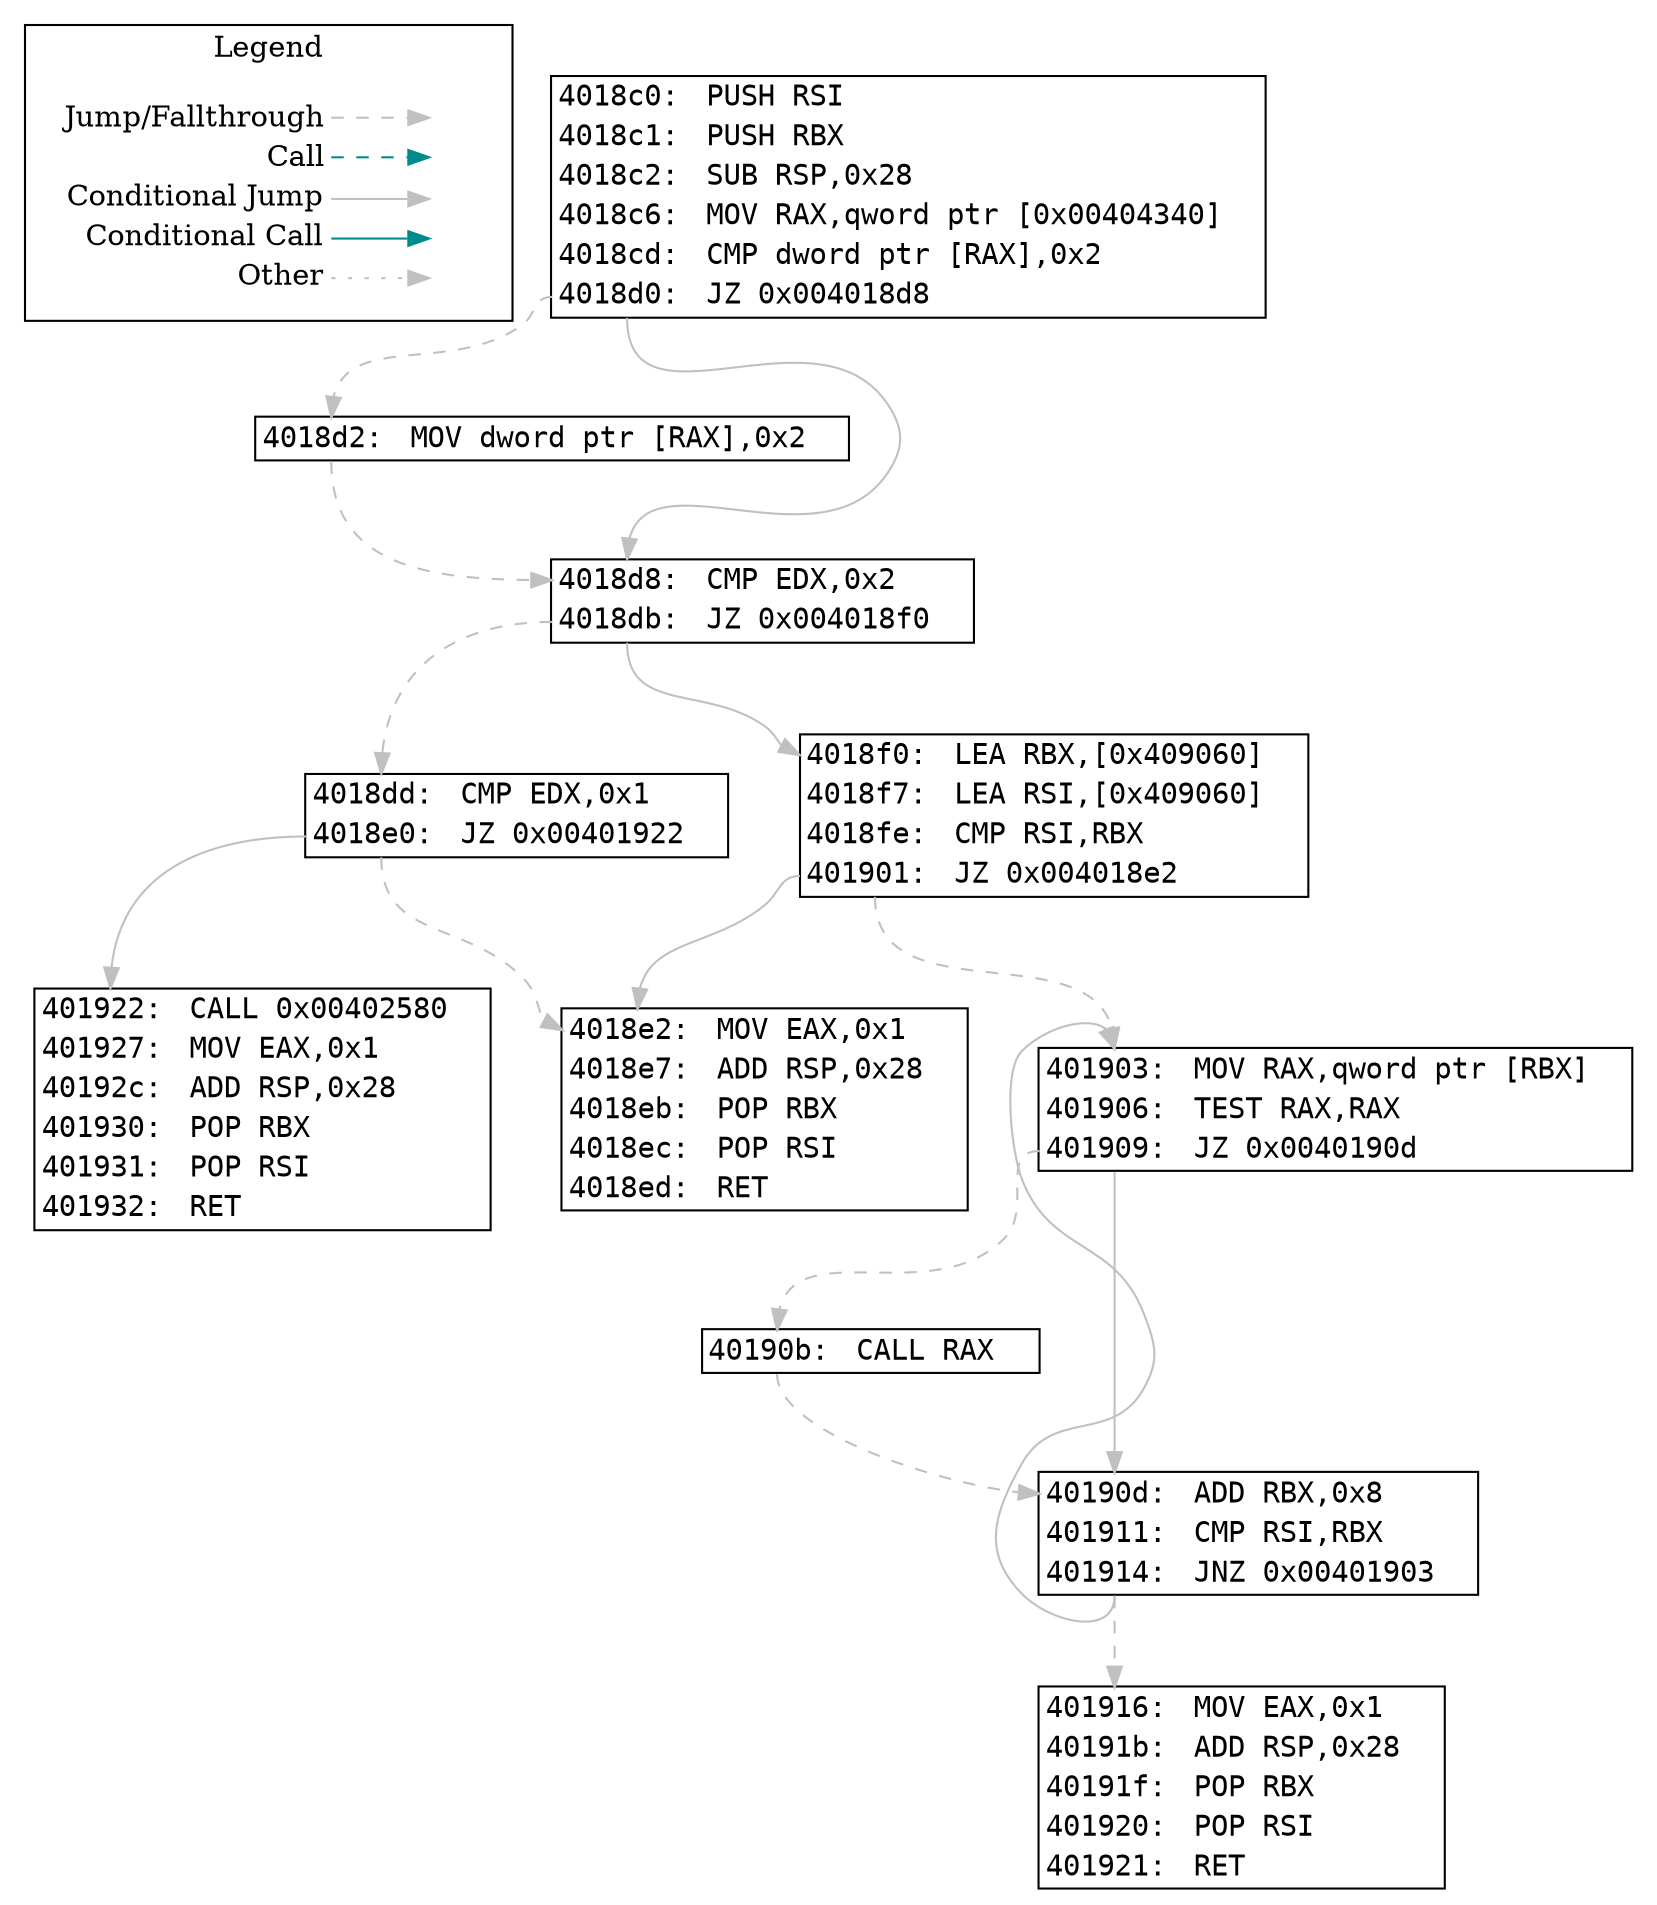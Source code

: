 digraph "func 0x4018c0" {
  newrank=true;
  // Flow Type Legend
  subgraph cluster_01 { 
    rank=same;
    node [shape=plaintext]
    label = "Legend";
    key [label=<<table border="0" cellpadding="2" cellspacing="0" cellborder="0">
                  <tr><td align="right" port="i1">Jump/Fallthrough</td></tr>
                  <tr><td align="right" port="i2">Call</td></tr>
                  <tr><td align="right" port="i3">Conditional Jump</td></tr>
                  <tr><td align="right" port="i4">Conditional Call</td></tr>
                  <tr><td align="right" port="i5">Other</td></tr>
               </table>>];
    key2 [label=<<table border="0" cellpadding="2" cellspacing="0" cellborder="0">
                   <tr><td port="i1">&nbsp;</td></tr>
                   <tr><td port="i2">&nbsp;</td></tr>
                   <tr><td port="i3">&nbsp;</td></tr>
                   <tr><td port="i4">&nbsp;</td></tr>
                   <tr><td port="i5">&nbsp;</td></tr>
                </table>>];
    key:i1:e -> key2:i1:w [color=gray style=dashed];
    key:i2:e -> key2:i2:w [color=cyan4 style=dashed];
    key:i3:e -> key2:i3:w [color=gray];
    key:i4:e -> key2:i4:w [color=cyan4];
    key:i5:e -> key2:i5:w [color=gray style=dotted];
  }
  bb_4018c0 [shape=plaintext label=<
    <TABLE BORDER="1" CELLBORDER="0" CELLSPACING="0">
      <TR>
        <TD PORT="insn_4018c0" ALIGN="RIGHT"><FONT FACE="monospace">4018c0: </FONT></TD>
        <TD ALIGN="LEFT"><FONT FACE="monospace">PUSH RSI</FONT></TD>
        <TD>&nbsp;&nbsp;&nbsp;</TD> // for spacing
      </TR>
      <TR>
        <TD PORT="insn_4018c1" ALIGN="RIGHT"><FONT FACE="monospace">4018c1: </FONT></TD>
        <TD ALIGN="LEFT"><FONT FACE="monospace">PUSH RBX</FONT></TD>
        <TD>&nbsp;&nbsp;&nbsp;</TD> // for spacing
      </TR>
      <TR>
        <TD PORT="insn_4018c2" ALIGN="RIGHT"><FONT FACE="monospace">4018c2: </FONT></TD>
        <TD ALIGN="LEFT"><FONT FACE="monospace">SUB RSP,0x28</FONT></TD>
        <TD>&nbsp;&nbsp;&nbsp;</TD> // for spacing
      </TR>
      <TR>
        <TD PORT="insn_4018c6" ALIGN="RIGHT"><FONT FACE="monospace">4018c6: </FONT></TD>
        <TD ALIGN="LEFT"><FONT FACE="monospace">MOV RAX,qword ptr [0x00404340]</FONT></TD>
        <TD>&nbsp;&nbsp;&nbsp;</TD> // for spacing
      </TR>
      <TR>
        <TD PORT="insn_4018cd" ALIGN="RIGHT"><FONT FACE="monospace">4018cd: </FONT></TD>
        <TD ALIGN="LEFT"><FONT FACE="monospace">CMP dword ptr [RAX],0x2</FONT></TD>
        <TD>&nbsp;&nbsp;&nbsp;</TD> // for spacing
      </TR>
      <TR>
        <TD PORT="insn_4018d0" ALIGN="RIGHT"><FONT FACE="monospace">4018d0: </FONT></TD>
        <TD ALIGN="LEFT"><FONT FACE="monospace">JZ 0x004018d8</FONT></TD>
        <TD>&nbsp;&nbsp;&nbsp;</TD> // for spacing
      </TR>
    </TABLE>>];
  bb_4018d2 [shape=plaintext label=<
    <TABLE BORDER="1" CELLBORDER="0" CELLSPACING="0">
      <TR>
        <TD PORT="insn_4018d2" ALIGN="RIGHT"><FONT FACE="monospace">4018d2: </FONT></TD>
        <TD ALIGN="LEFT"><FONT FACE="monospace">MOV dword ptr [RAX],0x2</FONT></TD>
        <TD>&nbsp;&nbsp;&nbsp;</TD> // for spacing
      </TR>
    </TABLE>>];
  bb_4018d8 [shape=plaintext label=<
    <TABLE BORDER="1" CELLBORDER="0" CELLSPACING="0">
      <TR>
        <TD PORT="insn_4018d8" ALIGN="RIGHT"><FONT FACE="monospace">4018d8: </FONT></TD>
        <TD ALIGN="LEFT"><FONT FACE="monospace">CMP EDX,0x2</FONT></TD>
        <TD>&nbsp;&nbsp;&nbsp;</TD> // for spacing
      </TR>
      <TR>
        <TD PORT="insn_4018db" ALIGN="RIGHT"><FONT FACE="monospace">4018db: </FONT></TD>
        <TD ALIGN="LEFT"><FONT FACE="monospace">JZ 0x004018f0</FONT></TD>
        <TD>&nbsp;&nbsp;&nbsp;</TD> // for spacing
      </TR>
    </TABLE>>];
  bb_4018dd [shape=plaintext label=<
    <TABLE BORDER="1" CELLBORDER="0" CELLSPACING="0">
      <TR>
        <TD PORT="insn_4018dd" ALIGN="RIGHT"><FONT FACE="monospace">4018dd: </FONT></TD>
        <TD ALIGN="LEFT"><FONT FACE="monospace">CMP EDX,0x1</FONT></TD>
        <TD>&nbsp;&nbsp;&nbsp;</TD> // for spacing
      </TR>
      <TR>
        <TD PORT="insn_4018e0" ALIGN="RIGHT"><FONT FACE="monospace">4018e0: </FONT></TD>
        <TD ALIGN="LEFT"><FONT FACE="monospace">JZ 0x00401922</FONT></TD>
        <TD>&nbsp;&nbsp;&nbsp;</TD> // for spacing
      </TR>
    </TABLE>>];
  bb_4018e2 [shape=plaintext label=<
    <TABLE BORDER="1" CELLBORDER="0" CELLSPACING="0">
      <TR>
        <TD PORT="insn_4018e2" ALIGN="RIGHT"><FONT FACE="monospace">4018e2: </FONT></TD>
        <TD ALIGN="LEFT"><FONT FACE="monospace">MOV EAX,0x1</FONT></TD>
        <TD>&nbsp;&nbsp;&nbsp;</TD> // for spacing
      </TR>
      <TR>
        <TD PORT="insn_4018e7" ALIGN="RIGHT"><FONT FACE="monospace">4018e7: </FONT></TD>
        <TD ALIGN="LEFT"><FONT FACE="monospace">ADD RSP,0x28</FONT></TD>
        <TD>&nbsp;&nbsp;&nbsp;</TD> // for spacing
      </TR>
      <TR>
        <TD PORT="insn_4018eb" ALIGN="RIGHT"><FONT FACE="monospace">4018eb: </FONT></TD>
        <TD ALIGN="LEFT"><FONT FACE="monospace">POP RBX</FONT></TD>
        <TD>&nbsp;&nbsp;&nbsp;</TD> // for spacing
      </TR>
      <TR>
        <TD PORT="insn_4018ec" ALIGN="RIGHT"><FONT FACE="monospace">4018ec: </FONT></TD>
        <TD ALIGN="LEFT"><FONT FACE="monospace">POP RSI</FONT></TD>
        <TD>&nbsp;&nbsp;&nbsp;</TD> // for spacing
      </TR>
      <TR>
        <TD PORT="insn_4018ed" ALIGN="RIGHT"><FONT FACE="monospace">4018ed: </FONT></TD>
        <TD ALIGN="LEFT"><FONT FACE="monospace">RET</FONT></TD>
        <TD>&nbsp;&nbsp;&nbsp;</TD> // for spacing
      </TR>
    </TABLE>>];
  bb_4018f0 [shape=plaintext label=<
    <TABLE BORDER="1" CELLBORDER="0" CELLSPACING="0">
      <TR>
        <TD PORT="insn_4018f0" ALIGN="RIGHT"><FONT FACE="monospace">4018f0: </FONT></TD>
        <TD ALIGN="LEFT"><FONT FACE="monospace">LEA RBX,[0x409060]</FONT></TD>
        <TD>&nbsp;&nbsp;&nbsp;</TD> // for spacing
      </TR>
      <TR>
        <TD PORT="insn_4018f7" ALIGN="RIGHT"><FONT FACE="monospace">4018f7: </FONT></TD>
        <TD ALIGN="LEFT"><FONT FACE="monospace">LEA RSI,[0x409060]</FONT></TD>
        <TD>&nbsp;&nbsp;&nbsp;</TD> // for spacing
      </TR>
      <TR>
        <TD PORT="insn_4018fe" ALIGN="RIGHT"><FONT FACE="monospace">4018fe: </FONT></TD>
        <TD ALIGN="LEFT"><FONT FACE="monospace">CMP RSI,RBX</FONT></TD>
        <TD>&nbsp;&nbsp;&nbsp;</TD> // for spacing
      </TR>
      <TR>
        <TD PORT="insn_401901" ALIGN="RIGHT"><FONT FACE="monospace">401901: </FONT></TD>
        <TD ALIGN="LEFT"><FONT FACE="monospace">JZ 0x004018e2</FONT></TD>
        <TD>&nbsp;&nbsp;&nbsp;</TD> // for spacing
      </TR>
    </TABLE>>];
  bb_401903 [shape=plaintext label=<
    <TABLE BORDER="1" CELLBORDER="0" CELLSPACING="0">
      <TR>
        <TD PORT="insn_401903" ALIGN="RIGHT"><FONT FACE="monospace">401903: </FONT></TD>
        <TD ALIGN="LEFT"><FONT FACE="monospace">MOV RAX,qword ptr [RBX]</FONT></TD>
        <TD>&nbsp;&nbsp;&nbsp;</TD> // for spacing
      </TR>
      <TR>
        <TD PORT="insn_401906" ALIGN="RIGHT"><FONT FACE="monospace">401906: </FONT></TD>
        <TD ALIGN="LEFT"><FONT FACE="monospace">TEST RAX,RAX</FONT></TD>
        <TD>&nbsp;&nbsp;&nbsp;</TD> // for spacing
      </TR>
      <TR>
        <TD PORT="insn_401909" ALIGN="RIGHT"><FONT FACE="monospace">401909: </FONT></TD>
        <TD ALIGN="LEFT"><FONT FACE="monospace">JZ 0x0040190d</FONT></TD>
        <TD>&nbsp;&nbsp;&nbsp;</TD> // for spacing
      </TR>
    </TABLE>>];
  bb_40190b [shape=plaintext label=<
    <TABLE BORDER="1" CELLBORDER="0" CELLSPACING="0">
      <TR>
        <TD PORT="insn_40190b" ALIGN="RIGHT"><FONT FACE="monospace">40190b: </FONT></TD>
        <TD ALIGN="LEFT"><FONT FACE="monospace">CALL RAX</FONT></TD>
        <TD>&nbsp;&nbsp;&nbsp;</TD> // for spacing
      </TR>
    </TABLE>>];
  bb_40190d [shape=plaintext label=<
    <TABLE BORDER="1" CELLBORDER="0" CELLSPACING="0">
      <TR>
        <TD PORT="insn_40190d" ALIGN="RIGHT"><FONT FACE="monospace">40190d: </FONT></TD>
        <TD ALIGN="LEFT"><FONT FACE="monospace">ADD RBX,0x8</FONT></TD>
        <TD>&nbsp;&nbsp;&nbsp;</TD> // for spacing
      </TR>
      <TR>
        <TD PORT="insn_401911" ALIGN="RIGHT"><FONT FACE="monospace">401911: </FONT></TD>
        <TD ALIGN="LEFT"><FONT FACE="monospace">CMP RSI,RBX</FONT></TD>
        <TD>&nbsp;&nbsp;&nbsp;</TD> // for spacing
      </TR>
      <TR>
        <TD PORT="insn_401914" ALIGN="RIGHT"><FONT FACE="monospace">401914: </FONT></TD>
        <TD ALIGN="LEFT"><FONT FACE="monospace">JNZ 0x00401903</FONT></TD>
        <TD>&nbsp;&nbsp;&nbsp;</TD> // for spacing
      </TR>
    </TABLE>>];
  bb_401916 [shape=plaintext label=<
    <TABLE BORDER="1" CELLBORDER="0" CELLSPACING="0">
      <TR>
        <TD PORT="insn_401916" ALIGN="RIGHT"><FONT FACE="monospace">401916: </FONT></TD>
        <TD ALIGN="LEFT"><FONT FACE="monospace">MOV EAX,0x1</FONT></TD>
        <TD>&nbsp;&nbsp;&nbsp;</TD> // for spacing
      </TR>
      <TR>
        <TD PORT="insn_40191b" ALIGN="RIGHT"><FONT FACE="monospace">40191b: </FONT></TD>
        <TD ALIGN="LEFT"><FONT FACE="monospace">ADD RSP,0x28</FONT></TD>
        <TD>&nbsp;&nbsp;&nbsp;</TD> // for spacing
      </TR>
      <TR>
        <TD PORT="insn_40191f" ALIGN="RIGHT"><FONT FACE="monospace">40191f: </FONT></TD>
        <TD ALIGN="LEFT"><FONT FACE="monospace">POP RBX</FONT></TD>
        <TD>&nbsp;&nbsp;&nbsp;</TD> // for spacing
      </TR>
      <TR>
        <TD PORT="insn_401920" ALIGN="RIGHT"><FONT FACE="monospace">401920: </FONT></TD>
        <TD ALIGN="LEFT"><FONT FACE="monospace">POP RSI</FONT></TD>
        <TD>&nbsp;&nbsp;&nbsp;</TD> // for spacing
      </TR>
      <TR>
        <TD PORT="insn_401921" ALIGN="RIGHT"><FONT FACE="monospace">401921: </FONT></TD>
        <TD ALIGN="LEFT"><FONT FACE="monospace">RET</FONT></TD>
        <TD>&nbsp;&nbsp;&nbsp;</TD> // for spacing
      </TR>
    </TABLE>>];
  bb_401922 [shape=plaintext label=<
    <TABLE BORDER="1" CELLBORDER="0" CELLSPACING="0">
      <TR>
        <TD PORT="insn_401922" ALIGN="RIGHT"><FONT FACE="monospace">401922: </FONT></TD>
        <TD ALIGN="LEFT"><FONT FACE="monospace">CALL 0x00402580</FONT></TD>
        <TD>&nbsp;&nbsp;&nbsp;</TD> // for spacing
      </TR>
      <TR>
        <TD PORT="insn_401927" ALIGN="RIGHT"><FONT FACE="monospace">401927: </FONT></TD>
        <TD ALIGN="LEFT"><FONT FACE="monospace">MOV EAX,0x1</FONT></TD>
        <TD>&nbsp;&nbsp;&nbsp;</TD> // for spacing
      </TR>
      <TR>
        <TD PORT="insn_40192c" ALIGN="RIGHT"><FONT FACE="monospace">40192c: </FONT></TD>
        <TD ALIGN="LEFT"><FONT FACE="monospace">ADD RSP,0x28</FONT></TD>
        <TD>&nbsp;&nbsp;&nbsp;</TD> // for spacing
      </TR>
      <TR>
        <TD PORT="insn_401930" ALIGN="RIGHT"><FONT FACE="monospace">401930: </FONT></TD>
        <TD ALIGN="LEFT"><FONT FACE="monospace">POP RBX</FONT></TD>
        <TD>&nbsp;&nbsp;&nbsp;</TD> // for spacing
      </TR>
      <TR>
        <TD PORT="insn_401931" ALIGN="RIGHT"><FONT FACE="monospace">401931: </FONT></TD>
        <TD ALIGN="LEFT"><FONT FACE="monospace">POP RSI</FONT></TD>
        <TD>&nbsp;&nbsp;&nbsp;</TD> // for spacing
      </TR>
      <TR>
        <TD PORT="insn_401932" ALIGN="RIGHT"><FONT FACE="monospace">401932: </FONT></TD>
        <TD ALIGN="LEFT"><FONT FACE="monospace">RET</FONT></TD>
        <TD>&nbsp;&nbsp;&nbsp;</TD> // for spacing
      </TR>
    </TABLE>>];
  bb_4018dd:insn_4018e0 -> bb_401922:insn_401922 [color=gray style=solid tooltip="CONDITIONAL_JUMP"];
  bb_4018dd:insn_4018e0 -> bb_4018e2:insn_4018e2 [color=gray style=dashed tooltip="FALL_THROUGH"];
  bb_4018d8:insn_4018db -> bb_4018f0:insn_4018f0 [color=gray style=solid tooltip="CONDITIONAL_JUMP"];
  bb_4018d8:insn_4018db -> bb_4018dd:insn_4018dd [color=gray style=dashed tooltip="FALL_THROUGH"];
  bb_4018d2:insn_4018d2 -> bb_4018d8:insn_4018d8 [color=gray style=dashed tooltip="FALL_THROUGH"];
  bb_4018f0:insn_401901 -> bb_4018e2:insn_4018e2 [color=gray style=solid tooltip="CONDITIONAL_JUMP"];
  bb_4018f0:insn_401901 -> bb_401903:insn_401903 [color=gray style=dashed tooltip="FALL_THROUGH"];
  bb_40190d:insn_401914 -> bb_401903:insn_401903 [color=gray style=solid tooltip="CONDITIONAL_JUMP"];
  bb_40190d:insn_401914 -> bb_401916:insn_401916 [color=gray style=dashed tooltip="FALL_THROUGH"];
  bb_40190b:insn_40190b -> bb_40190d:insn_40190d [color=gray style=dashed tooltip="FALL_THROUGH"];
  bb_401903:insn_401909 -> bb_40190d:insn_40190d [color=gray style=solid tooltip="CONDITIONAL_JUMP"];
  bb_401903:insn_401909 -> bb_40190b:insn_40190b [color=gray style=dashed tooltip="FALL_THROUGH"];
  bb_4018c0:insn_4018d0 -> bb_4018d8:insn_4018d8 [color=gray style=solid tooltip="CONDITIONAL_JUMP"];
  bb_4018c0:insn_4018d0 -> bb_4018d2:insn_4018d2 [color=gray style=dashed tooltip="FALL_THROUGH"];
}